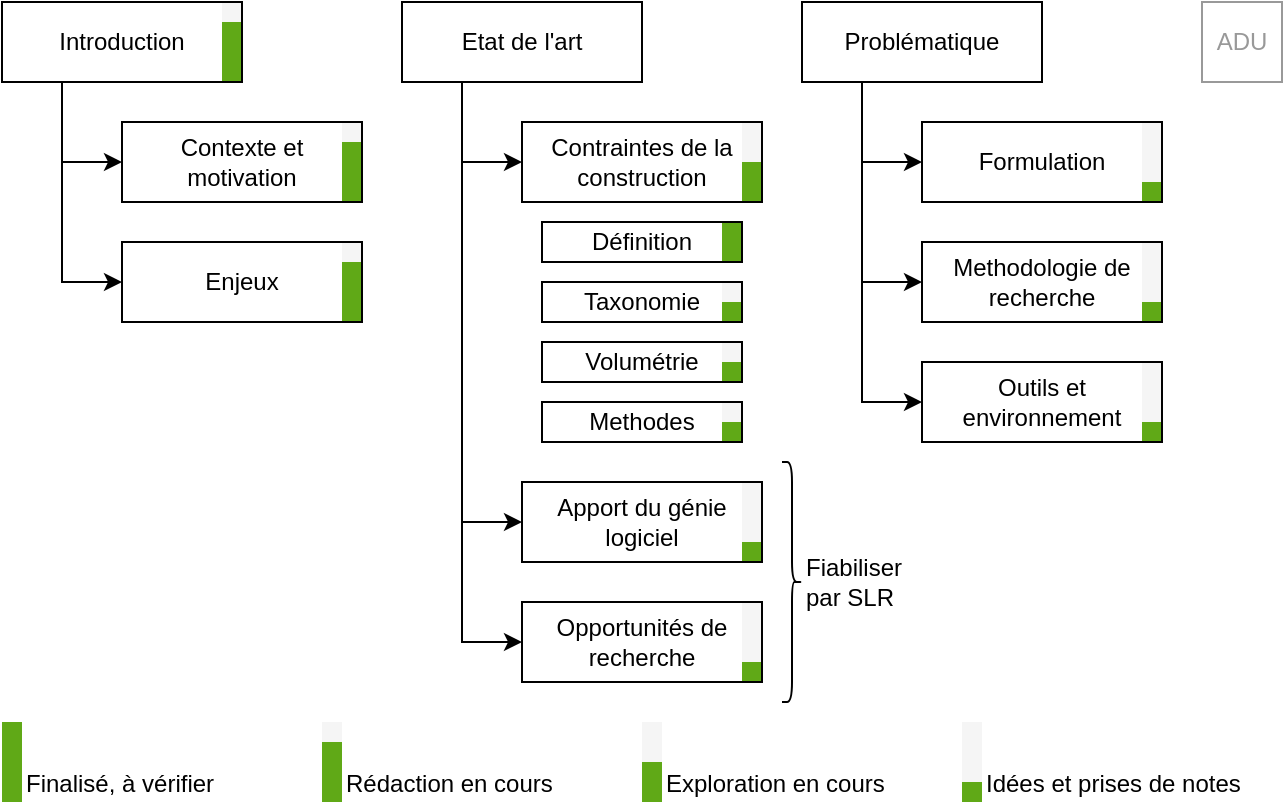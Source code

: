 <mxfile version="20.8.16" type="device"><diagram name="Page-1" id="O00C_yGf-O192SiKVikm"><mxGraphModel dx="912" dy="623" grid="1" gridSize="10" guides="1" tooltips="1" connect="1" arrows="1" fold="1" page="1" pageScale="1" pageWidth="827" pageHeight="1169" math="0" shadow="0"><root><mxCell id="0"/><mxCell id="1" parent="0"/><mxCell id="19JefPuenntr1wgvshOH-67" value="" style="group" vertex="1" connectable="0" parent="1"><mxGeometry x="650" y="380" width="10" height="40" as="geometry"/></mxCell><mxCell id="19JefPuenntr1wgvshOH-68" value="" style="rounded=0;whiteSpace=wrap;html=1;fillColor=#f5f5f5;fontColor=#333333;strokeColor=none;" vertex="1" parent="19JefPuenntr1wgvshOH-67"><mxGeometry width="10" height="40" as="geometry"/></mxCell><mxCell id="19JefPuenntr1wgvshOH-69" value="" style="rounded=0;whiteSpace=wrap;html=1;fillColor=#60a917;strokeColor=none;fontColor=#ffffff;" vertex="1" parent="19JefPuenntr1wgvshOH-67"><mxGeometry y="30" width="10" height="10" as="geometry"/></mxCell><mxCell id="19JefPuenntr1wgvshOH-61" value="" style="group" vertex="1" connectable="0" parent="1"><mxGeometry x="650" y="320" width="10" height="40" as="geometry"/></mxCell><mxCell id="19JefPuenntr1wgvshOH-62" value="" style="rounded=0;whiteSpace=wrap;html=1;fillColor=#f5f5f5;fontColor=#333333;strokeColor=none;" vertex="1" parent="19JefPuenntr1wgvshOH-61"><mxGeometry width="10" height="40" as="geometry"/></mxCell><mxCell id="19JefPuenntr1wgvshOH-63" value="" style="rounded=0;whiteSpace=wrap;html=1;fillColor=#60a917;strokeColor=none;fontColor=#ffffff;" vertex="1" parent="19JefPuenntr1wgvshOH-61"><mxGeometry y="30" width="10" height="10" as="geometry"/></mxCell><mxCell id="19JefPuenntr1wgvshOH-64" value="" style="group" vertex="1" connectable="0" parent="1"><mxGeometry x="650" y="260" width="10" height="40" as="geometry"/></mxCell><mxCell id="19JefPuenntr1wgvshOH-65" value="" style="rounded=0;whiteSpace=wrap;html=1;fillColor=#f5f5f5;fontColor=#333333;strokeColor=none;" vertex="1" parent="19JefPuenntr1wgvshOH-64"><mxGeometry width="10" height="40" as="geometry"/></mxCell><mxCell id="19JefPuenntr1wgvshOH-66" value="" style="rounded=0;whiteSpace=wrap;html=1;fillColor=#60a917;strokeColor=none;fontColor=#ffffff;" vertex="1" parent="19JefPuenntr1wgvshOH-64"><mxGeometry y="30" width="10" height="10" as="geometry"/></mxCell><mxCell id="19JefPuenntr1wgvshOH-56" value="" style="group" vertex="1" connectable="0" parent="1"><mxGeometry x="190" y="200" width="10" height="40" as="geometry"/></mxCell><mxCell id="19JefPuenntr1wgvshOH-57" value="" style="rounded=0;whiteSpace=wrap;html=1;fillColor=#f5f5f5;fontColor=#333333;strokeColor=none;" vertex="1" parent="19JefPuenntr1wgvshOH-56"><mxGeometry width="10" height="40" as="geometry"/></mxCell><mxCell id="19JefPuenntr1wgvshOH-58" value="" style="rounded=0;whiteSpace=wrap;html=1;fillColor=#60a917;strokeColor=none;fontColor=#ffffff;" vertex="1" parent="19JefPuenntr1wgvshOH-56"><mxGeometry y="10" width="10" height="30" as="geometry"/></mxCell><mxCell id="19JefPuenntr1wgvshOH-53" value="" style="group" vertex="1" connectable="0" parent="1"><mxGeometry x="450" y="500" width="10" height="40" as="geometry"/></mxCell><mxCell id="19JefPuenntr1wgvshOH-54" value="" style="rounded=0;whiteSpace=wrap;html=1;fillColor=#f5f5f5;fontColor=#333333;strokeColor=none;" vertex="1" parent="19JefPuenntr1wgvshOH-53"><mxGeometry width="10" height="40" as="geometry"/></mxCell><mxCell id="19JefPuenntr1wgvshOH-55" value="" style="rounded=0;whiteSpace=wrap;html=1;fillColor=#60a917;strokeColor=none;fontColor=#ffffff;" vertex="1" parent="19JefPuenntr1wgvshOH-53"><mxGeometry y="30" width="10" height="10" as="geometry"/></mxCell><mxCell id="19JefPuenntr1wgvshOH-49" value="" style="group" vertex="1" connectable="0" parent="1"><mxGeometry x="450" y="440" width="10" height="40" as="geometry"/></mxCell><mxCell id="19JefPuenntr1wgvshOH-50" value="" style="rounded=0;whiteSpace=wrap;html=1;fillColor=#f5f5f5;fontColor=#333333;strokeColor=none;" vertex="1" parent="19JefPuenntr1wgvshOH-49"><mxGeometry width="10" height="40" as="geometry"/></mxCell><mxCell id="19JefPuenntr1wgvshOH-51" value="" style="rounded=0;whiteSpace=wrap;html=1;fillColor=#60a917;strokeColor=none;fontColor=#ffffff;" vertex="1" parent="19JefPuenntr1wgvshOH-49"><mxGeometry y="30" width="10" height="10" as="geometry"/></mxCell><mxCell id="19JefPuenntr1wgvshOH-43" value="" style="group" vertex="1" connectable="0" parent="1"><mxGeometry x="440" y="370" width="10" height="20" as="geometry"/></mxCell><mxCell id="19JefPuenntr1wgvshOH-44" value="" style="rounded=0;whiteSpace=wrap;html=1;fillColor=#f5f5f5;fontColor=#333333;strokeColor=none;" vertex="1" parent="19JefPuenntr1wgvshOH-43"><mxGeometry width="10" height="20" as="geometry"/></mxCell><mxCell id="19JefPuenntr1wgvshOH-45" value="" style="rounded=0;whiteSpace=wrap;html=1;fillColor=#60a917;strokeColor=none;fontColor=#ffffff;" vertex="1" parent="19JefPuenntr1wgvshOH-43"><mxGeometry y="10" width="10" height="10" as="geometry"/></mxCell><mxCell id="19JefPuenntr1wgvshOH-37" value="" style="group" vertex="1" connectable="0" parent="1"><mxGeometry x="440" y="310" width="10" height="20" as="geometry"/></mxCell><mxCell id="19JefPuenntr1wgvshOH-38" value="" style="rounded=0;whiteSpace=wrap;html=1;fillColor=#f5f5f5;fontColor=#333333;strokeColor=none;" vertex="1" parent="19JefPuenntr1wgvshOH-37"><mxGeometry width="10" height="20" as="geometry"/></mxCell><mxCell id="19JefPuenntr1wgvshOH-39" value="" style="rounded=0;whiteSpace=wrap;html=1;fillColor=#60a917;strokeColor=none;fontColor=#ffffff;" vertex="1" parent="19JefPuenntr1wgvshOH-37"><mxGeometry width="10" height="20" as="geometry"/></mxCell><mxCell id="19JefPuenntr1wgvshOH-34" value="" style="group" vertex="1" connectable="0" parent="1"><mxGeometry x="450" y="260" width="10" height="40" as="geometry"/></mxCell><mxCell id="19JefPuenntr1wgvshOH-35" value="" style="rounded=0;whiteSpace=wrap;html=1;fillColor=#f5f5f5;fontColor=#333333;strokeColor=none;" vertex="1" parent="19JefPuenntr1wgvshOH-34"><mxGeometry width="10" height="40" as="geometry"/></mxCell><mxCell id="19JefPuenntr1wgvshOH-36" value="" style="rounded=0;whiteSpace=wrap;html=1;fillColor=#60a917;strokeColor=none;fontColor=#ffffff;" vertex="1" parent="19JefPuenntr1wgvshOH-34"><mxGeometry y="20" width="10" height="20" as="geometry"/></mxCell><mxCell id="19JefPuenntr1wgvshOH-46" value="" style="group" vertex="1" connectable="0" parent="1"><mxGeometry x="440" y="400" width="10" height="20" as="geometry"/></mxCell><mxCell id="19JefPuenntr1wgvshOH-47" value="" style="rounded=0;whiteSpace=wrap;html=1;fillColor=#f5f5f5;fontColor=#333333;strokeColor=none;" vertex="1" parent="19JefPuenntr1wgvshOH-46"><mxGeometry width="10" height="20" as="geometry"/></mxCell><mxCell id="19JefPuenntr1wgvshOH-48" value="" style="rounded=0;whiteSpace=wrap;html=1;fillColor=#60a917;strokeColor=none;fontColor=#ffffff;" vertex="1" parent="19JefPuenntr1wgvshOH-46"><mxGeometry y="10" width="10" height="10" as="geometry"/></mxCell><mxCell id="19JefPuenntr1wgvshOH-31" value="" style="group" vertex="1" connectable="0" parent="1"><mxGeometry x="250" y="320" width="10" height="40" as="geometry"/></mxCell><mxCell id="19JefPuenntr1wgvshOH-32" value="" style="rounded=0;whiteSpace=wrap;html=1;fillColor=#f5f5f5;fontColor=#333333;strokeColor=none;" vertex="1" parent="19JefPuenntr1wgvshOH-31"><mxGeometry width="10" height="40" as="geometry"/></mxCell><mxCell id="19JefPuenntr1wgvshOH-33" value="" style="rounded=0;whiteSpace=wrap;html=1;fillColor=#60a917;strokeColor=none;fontColor=#ffffff;" vertex="1" parent="19JefPuenntr1wgvshOH-31"><mxGeometry y="10" width="10" height="30" as="geometry"/></mxCell><mxCell id="19JefPuenntr1wgvshOH-40" value="" style="group" vertex="1" connectable="0" parent="1"><mxGeometry x="440" y="340" width="10" height="20" as="geometry"/></mxCell><mxCell id="19JefPuenntr1wgvshOH-41" value="" style="rounded=0;whiteSpace=wrap;html=1;fillColor=#f5f5f5;fontColor=#333333;strokeColor=none;" vertex="1" parent="19JefPuenntr1wgvshOH-40"><mxGeometry width="10" height="20" as="geometry"/></mxCell><mxCell id="19JefPuenntr1wgvshOH-42" value="" style="rounded=0;whiteSpace=wrap;html=1;fillColor=#60a917;strokeColor=none;fontColor=#ffffff;" vertex="1" parent="19JefPuenntr1wgvshOH-40"><mxGeometry y="10" width="10" height="10" as="geometry"/></mxCell><mxCell id="19JefPuenntr1wgvshOH-30" value="" style="group" vertex="1" connectable="0" parent="1"><mxGeometry x="250" y="260" width="10" height="40" as="geometry"/></mxCell><mxCell id="19JefPuenntr1wgvshOH-28" value="" style="rounded=0;whiteSpace=wrap;html=1;fillColor=#f5f5f5;fontColor=#333333;strokeColor=none;" vertex="1" parent="19JefPuenntr1wgvshOH-30"><mxGeometry width="10" height="40" as="geometry"/></mxCell><mxCell id="19JefPuenntr1wgvshOH-29" value="" style="rounded=0;whiteSpace=wrap;html=1;fillColor=#60a917;strokeColor=none;fontColor=#ffffff;" vertex="1" parent="19JefPuenntr1wgvshOH-30"><mxGeometry y="10" width="10" height="30" as="geometry"/></mxCell><mxCell id="19JefPuenntr1wgvshOH-13" style="edgeStyle=orthogonalEdgeStyle;rounded=0;orthogonalLoop=1;jettySize=auto;html=1;exitX=0.25;exitY=1;exitDx=0;exitDy=0;entryX=0;entryY=0.5;entryDx=0;entryDy=0;" edge="1" parent="1" source="19JefPuenntr1wgvshOH-1" target="19JefPuenntr1wgvshOH-4"><mxGeometry relative="1" as="geometry"/></mxCell><mxCell id="19JefPuenntr1wgvshOH-14" style="edgeStyle=orthogonalEdgeStyle;rounded=0;orthogonalLoop=1;jettySize=auto;html=1;exitX=0.25;exitY=1;exitDx=0;exitDy=0;entryX=0;entryY=0.5;entryDx=0;entryDy=0;" edge="1" parent="1" source="19JefPuenntr1wgvshOH-1" target="19JefPuenntr1wgvshOH-3"><mxGeometry relative="1" as="geometry"/></mxCell><mxCell id="19JefPuenntr1wgvshOH-1" value="Introduction" style="rounded=0;whiteSpace=wrap;html=1;fillColor=none;" vertex="1" parent="1"><mxGeometry x="80" y="200" width="120" height="40" as="geometry"/></mxCell><mxCell id="19JefPuenntr1wgvshOH-9" style="edgeStyle=orthogonalEdgeStyle;rounded=0;orthogonalLoop=1;jettySize=auto;html=1;exitX=0.25;exitY=1;exitDx=0;exitDy=0;entryX=0;entryY=0.5;entryDx=0;entryDy=0;" edge="1" parent="1" source="19JefPuenntr1wgvshOH-2" target="19JefPuenntr1wgvshOH-6"><mxGeometry relative="1" as="geometry"/></mxCell><mxCell id="19JefPuenntr1wgvshOH-10" style="edgeStyle=orthogonalEdgeStyle;rounded=0;orthogonalLoop=1;jettySize=auto;html=1;exitX=0.25;exitY=1;exitDx=0;exitDy=0;entryX=0;entryY=0.5;entryDx=0;entryDy=0;" edge="1" parent="1" source="19JefPuenntr1wgvshOH-2" target="19JefPuenntr1wgvshOH-7"><mxGeometry relative="1" as="geometry"/></mxCell><mxCell id="19JefPuenntr1wgvshOH-11" style="edgeStyle=orthogonalEdgeStyle;rounded=0;orthogonalLoop=1;jettySize=auto;html=1;exitX=0.25;exitY=1;exitDx=0;exitDy=0;entryX=0;entryY=0.5;entryDx=0;entryDy=0;" edge="1" parent="1" source="19JefPuenntr1wgvshOH-2" target="19JefPuenntr1wgvshOH-8"><mxGeometry relative="1" as="geometry"/></mxCell><mxCell id="19JefPuenntr1wgvshOH-2" value="Etat de l'art" style="rounded=0;whiteSpace=wrap;html=1;fillColor=none;" vertex="1" parent="1"><mxGeometry x="280" y="200" width="120" height="40" as="geometry"/></mxCell><mxCell id="19JefPuenntr1wgvshOH-3" value="Contexte et motivation" style="rounded=0;whiteSpace=wrap;html=1;fillColor=none;" vertex="1" parent="1"><mxGeometry x="140" y="260" width="120" height="40" as="geometry"/></mxCell><mxCell id="19JefPuenntr1wgvshOH-4" value="Enjeux" style="rounded=0;whiteSpace=wrap;html=1;fillColor=none;" vertex="1" parent="1"><mxGeometry x="140" y="320" width="120" height="40" as="geometry"/></mxCell><mxCell id="19JefPuenntr1wgvshOH-6" value="Contraintes de la construction" style="rounded=0;whiteSpace=wrap;html=1;fillColor=none;" vertex="1" parent="1"><mxGeometry x="340" y="260" width="120" height="40" as="geometry"/></mxCell><mxCell id="19JefPuenntr1wgvshOH-7" value="Apport du génie logiciel" style="rounded=0;whiteSpace=wrap;html=1;fillColor=none;" vertex="1" parent="1"><mxGeometry x="340" y="440" width="120" height="40" as="geometry"/></mxCell><mxCell id="19JefPuenntr1wgvshOH-8" value="Opportunités de recherche" style="rounded=0;whiteSpace=wrap;html=1;fillColor=none;" vertex="1" parent="1"><mxGeometry x="340" y="500" width="120" height="40" as="geometry"/></mxCell><mxCell id="19JefPuenntr1wgvshOH-15" style="edgeStyle=orthogonalEdgeStyle;rounded=0;orthogonalLoop=1;jettySize=auto;html=1;exitX=0.25;exitY=1;exitDx=0;exitDy=0;entryX=0;entryY=0.5;entryDx=0;entryDy=0;" edge="1" source="19JefPuenntr1wgvshOH-18" target="19JefPuenntr1wgvshOH-19" parent="1"><mxGeometry relative="1" as="geometry"/></mxCell><mxCell id="19JefPuenntr1wgvshOH-16" style="edgeStyle=orthogonalEdgeStyle;rounded=0;orthogonalLoop=1;jettySize=auto;html=1;exitX=0.25;exitY=1;exitDx=0;exitDy=0;entryX=0;entryY=0.5;entryDx=0;entryDy=0;" edge="1" source="19JefPuenntr1wgvshOH-18" target="19JefPuenntr1wgvshOH-20" parent="1"><mxGeometry relative="1" as="geometry"/></mxCell><mxCell id="19JefPuenntr1wgvshOH-17" style="edgeStyle=orthogonalEdgeStyle;rounded=0;orthogonalLoop=1;jettySize=auto;html=1;exitX=0.25;exitY=1;exitDx=0;exitDy=0;entryX=0;entryY=0.5;entryDx=0;entryDy=0;" edge="1" source="19JefPuenntr1wgvshOH-18" target="19JefPuenntr1wgvshOH-21" parent="1"><mxGeometry relative="1" as="geometry"/></mxCell><mxCell id="19JefPuenntr1wgvshOH-18" value="Problématique" style="rounded=0;whiteSpace=wrap;html=1;fillColor=none;" vertex="1" parent="1"><mxGeometry x="480" y="200" width="120" height="40" as="geometry"/></mxCell><mxCell id="19JefPuenntr1wgvshOH-19" value="Formulation" style="rounded=0;whiteSpace=wrap;html=1;fillColor=none;" vertex="1" parent="1"><mxGeometry x="540" y="260" width="120" height="40" as="geometry"/></mxCell><mxCell id="19JefPuenntr1wgvshOH-20" value="Methodologie de recherche" style="rounded=0;whiteSpace=wrap;html=1;fillColor=none;" vertex="1" parent="1"><mxGeometry x="540" y="320" width="120" height="40" as="geometry"/></mxCell><mxCell id="19JefPuenntr1wgvshOH-21" value="Outils et environnement" style="rounded=0;whiteSpace=wrap;html=1;fillColor=none;" vertex="1" parent="1"><mxGeometry x="540" y="380" width="120" height="40" as="geometry"/></mxCell><mxCell id="19JefPuenntr1wgvshOH-22" value="Taxonomie" style="rounded=0;whiteSpace=wrap;html=1;fillColor=none;" vertex="1" parent="1"><mxGeometry x="350" y="340" width="100" height="20" as="geometry"/></mxCell><mxCell id="19JefPuenntr1wgvshOH-23" value="Définition" style="rounded=0;whiteSpace=wrap;html=1;fillColor=none;" vertex="1" parent="1"><mxGeometry x="350" y="310" width="100" height="20" as="geometry"/></mxCell><mxCell id="19JefPuenntr1wgvshOH-24" value="Volumétrie" style="rounded=0;whiteSpace=wrap;html=1;fillColor=none;" vertex="1" parent="1"><mxGeometry x="350" y="370" width="100" height="20" as="geometry"/></mxCell><mxCell id="19JefPuenntr1wgvshOH-27" value="Methodes" style="rounded=0;whiteSpace=wrap;html=1;fillColor=none;" vertex="1" parent="1"><mxGeometry x="350" y="400" width="100" height="20" as="geometry"/></mxCell><mxCell id="19JefPuenntr1wgvshOH-59" value="Fiabiliser par SLR" style="shape=curlyBracket;whiteSpace=wrap;html=1;rounded=1;flipH=1;labelPosition=right;verticalLabelPosition=middle;align=left;verticalAlign=middle;fillColor=none;" vertex="1" parent="1"><mxGeometry x="470" y="430" width="10" height="120" as="geometry"/></mxCell><mxCell id="19JefPuenntr1wgvshOH-70" value="" style="group" vertex="1" connectable="0" parent="1"><mxGeometry x="80" y="560" width="10" height="40" as="geometry"/></mxCell><mxCell id="19JefPuenntr1wgvshOH-71" value="" style="rounded=0;whiteSpace=wrap;html=1;fillColor=#f5f5f5;fontColor=#333333;strokeColor=none;" vertex="1" parent="19JefPuenntr1wgvshOH-70"><mxGeometry width="10" height="40" as="geometry"/></mxCell><mxCell id="19JefPuenntr1wgvshOH-72" value="" style="rounded=0;whiteSpace=wrap;html=1;fillColor=#60a917;strokeColor=none;fontColor=#ffffff;" vertex="1" parent="19JefPuenntr1wgvshOH-70"><mxGeometry width="10" height="40" as="geometry"/></mxCell><mxCell id="19JefPuenntr1wgvshOH-73" value="" style="group" vertex="1" connectable="0" parent="1"><mxGeometry x="240" y="560" width="10" height="40" as="geometry"/></mxCell><mxCell id="19JefPuenntr1wgvshOH-74" value="" style="rounded=0;whiteSpace=wrap;html=1;fillColor=#f5f5f5;fontColor=#333333;strokeColor=none;" vertex="1" parent="19JefPuenntr1wgvshOH-73"><mxGeometry width="10" height="40" as="geometry"/></mxCell><mxCell id="19JefPuenntr1wgvshOH-75" value="" style="rounded=0;whiteSpace=wrap;html=1;fillColor=#60a917;strokeColor=none;fontColor=#ffffff;" vertex="1" parent="19JefPuenntr1wgvshOH-73"><mxGeometry y="10" width="10" height="30" as="geometry"/></mxCell><mxCell id="19JefPuenntr1wgvshOH-77" value="" style="group" vertex="1" connectable="0" parent="1"><mxGeometry x="400" y="560" width="10" height="40" as="geometry"/></mxCell><mxCell id="19JefPuenntr1wgvshOH-78" value="" style="rounded=0;whiteSpace=wrap;html=1;fillColor=#f5f5f5;fontColor=#333333;strokeColor=none;" vertex="1" parent="19JefPuenntr1wgvshOH-77"><mxGeometry width="10" height="40" as="geometry"/></mxCell><mxCell id="19JefPuenntr1wgvshOH-79" value="" style="rounded=0;whiteSpace=wrap;html=1;fillColor=#60a917;strokeColor=none;fontColor=#ffffff;" vertex="1" parent="19JefPuenntr1wgvshOH-77"><mxGeometry y="20" width="10" height="20" as="geometry"/></mxCell><mxCell id="19JefPuenntr1wgvshOH-80" value="" style="group" vertex="1" connectable="0" parent="1"><mxGeometry x="560" y="560" width="10" height="40" as="geometry"/></mxCell><mxCell id="19JefPuenntr1wgvshOH-81" value="" style="rounded=0;whiteSpace=wrap;html=1;fillColor=#f5f5f5;fontColor=#333333;strokeColor=none;" vertex="1" parent="19JefPuenntr1wgvshOH-80"><mxGeometry width="10" height="40" as="geometry"/></mxCell><mxCell id="19JefPuenntr1wgvshOH-82" value="" style="rounded=0;whiteSpace=wrap;html=1;fillColor=#60a917;strokeColor=none;fontColor=#ffffff;" vertex="1" parent="19JefPuenntr1wgvshOH-80"><mxGeometry y="30" width="10" height="10" as="geometry"/></mxCell><mxCell id="19JefPuenntr1wgvshOH-83" value="Finalisé, à vérifier" style="text;html=1;strokeColor=none;fillColor=none;align=left;verticalAlign=bottom;whiteSpace=wrap;rounded=0;" vertex="1" parent="1"><mxGeometry x="90" y="560" width="150" height="40" as="geometry"/></mxCell><mxCell id="19JefPuenntr1wgvshOH-85" value="Rédaction en cours" style="text;html=1;strokeColor=none;fillColor=none;align=left;verticalAlign=bottom;whiteSpace=wrap;rounded=0;" vertex="1" parent="1"><mxGeometry x="250" y="560" width="150" height="40" as="geometry"/></mxCell><mxCell id="19JefPuenntr1wgvshOH-86" value="Exploration en cours" style="text;html=1;strokeColor=none;fillColor=none;align=left;verticalAlign=bottom;whiteSpace=wrap;rounded=0;" vertex="1" parent="1"><mxGeometry x="410" y="560" width="150" height="40" as="geometry"/></mxCell><mxCell id="19JefPuenntr1wgvshOH-87" value="Idées et prises de notes" style="text;html=1;strokeColor=none;fillColor=none;align=left;verticalAlign=bottom;whiteSpace=wrap;rounded=0;" vertex="1" parent="1"><mxGeometry x="570" y="560" width="150" height="40" as="geometry"/></mxCell><mxCell id="19JefPuenntr1wgvshOH-88" value="ADU" style="rounded=0;whiteSpace=wrap;html=1;fillColor=none;strokeColor=#999999;fontColor=#999999;" vertex="1" parent="1"><mxGeometry x="680" y="200" width="40" height="40" as="geometry"/></mxCell></root></mxGraphModel></diagram></mxfile>